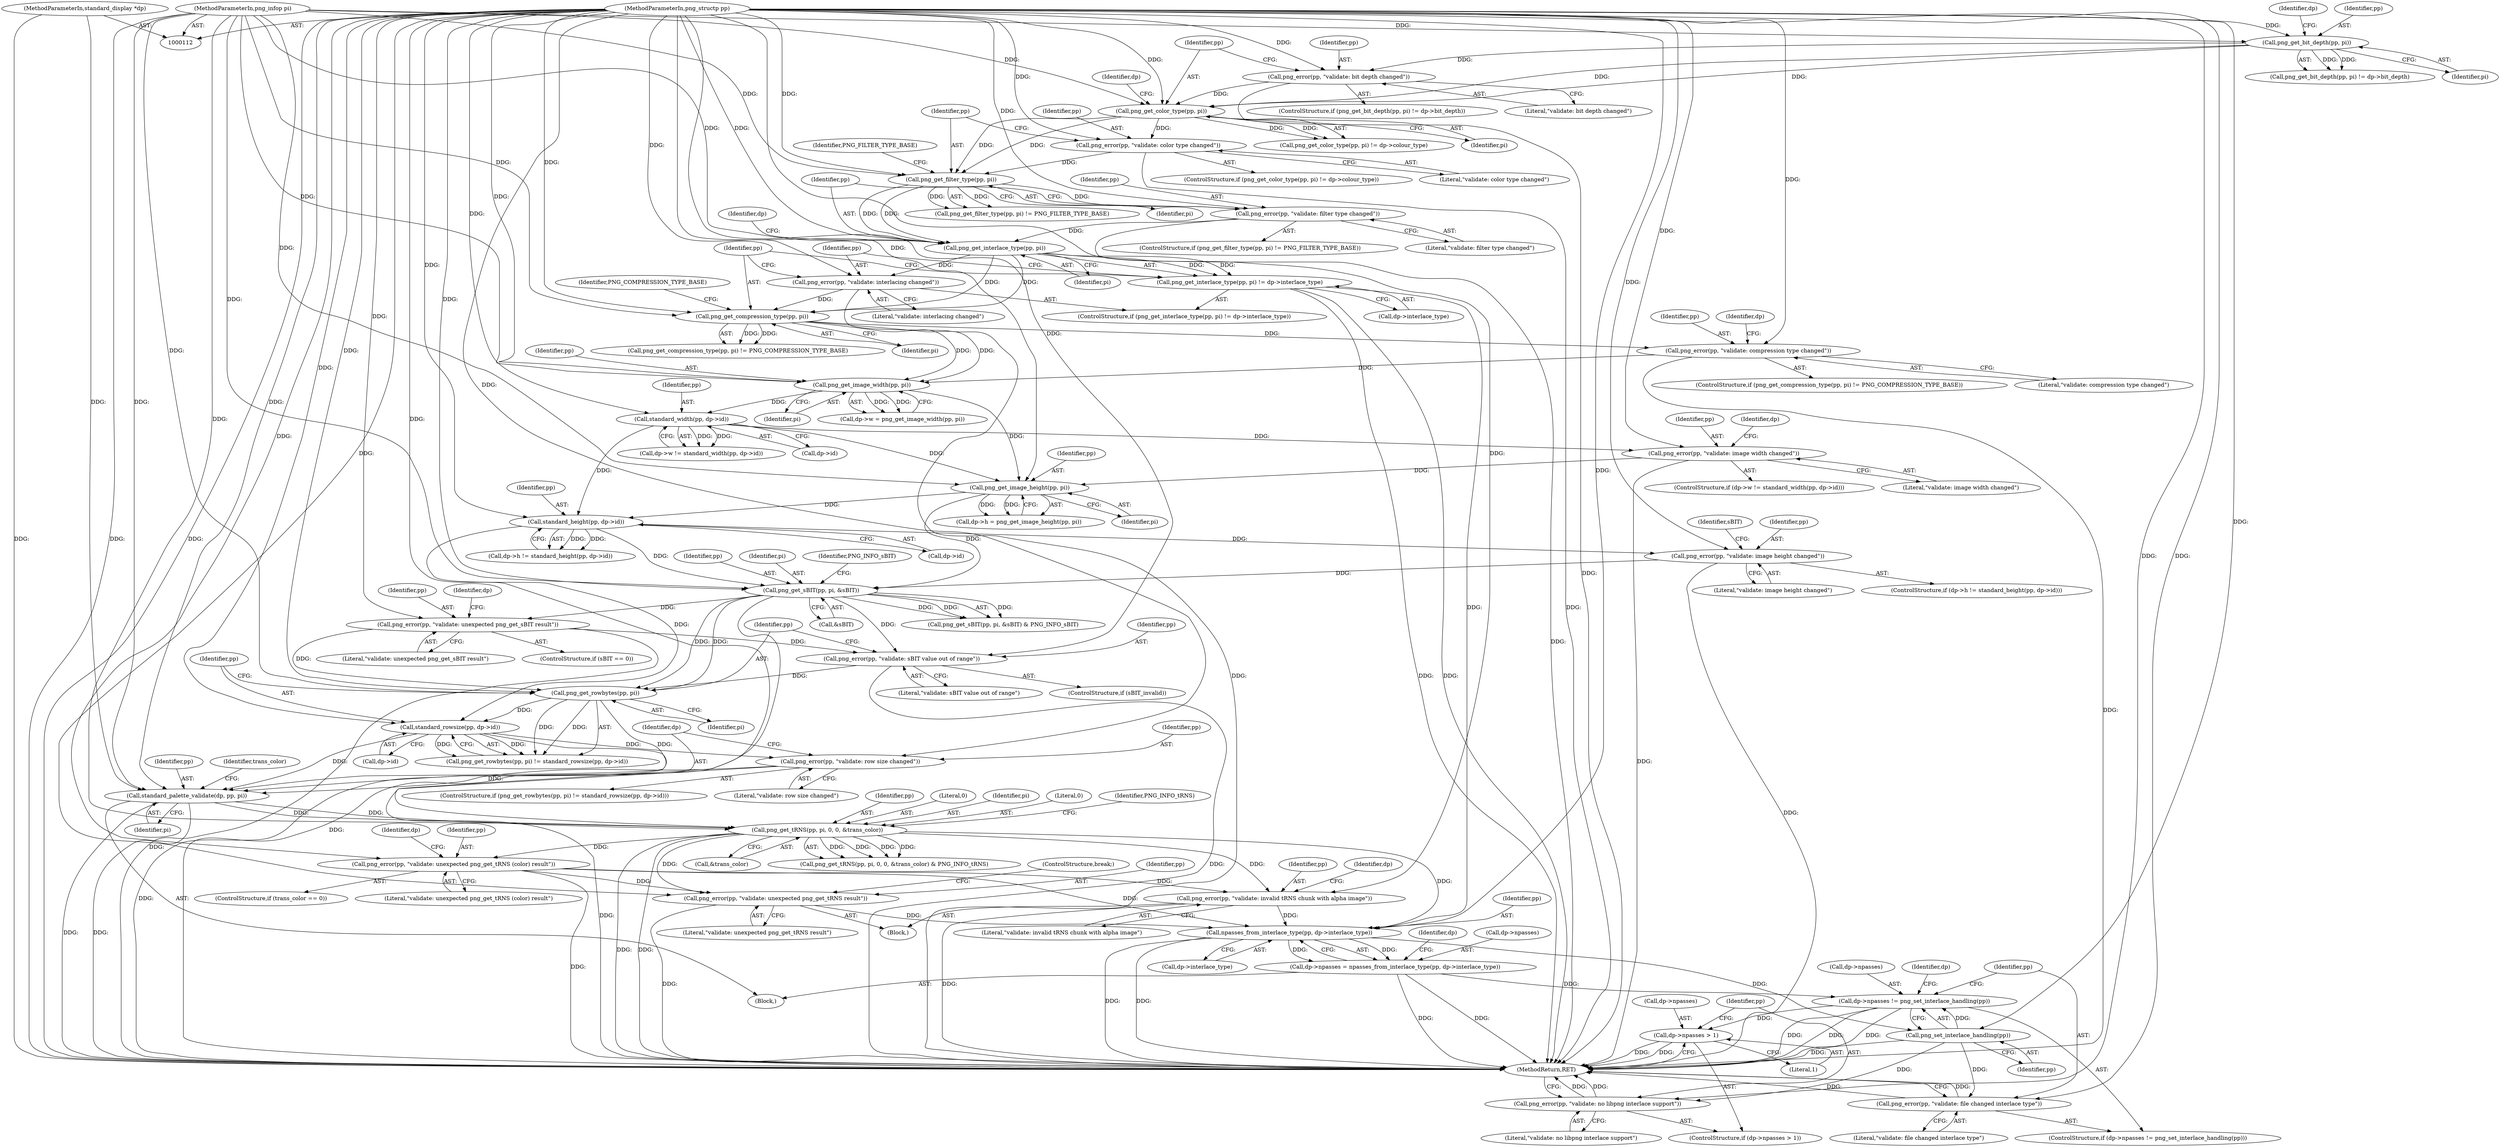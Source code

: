 digraph "0_Android_9d4853418ab2f754c2b63e091c29c5529b8b86ca_132@pointer" {
"1000507" [label="(Call,npasses_from_interlace_type(pp, dp->interlace_type))"];
"1000495" [label="(Call,png_error(pp, \"validate: unexpected png_get_tRNS result\"))"];
"1000411" [label="(Call,png_get_tRNS(pp, pi, 0, 0, &trans_color))"];
"1000400" [label="(Call,standard_palette_validate(dp, pp, pi))"];
"1000113" [label="(MethodParameterIn,standard_display *dp)"];
"1000397" [label="(Call,png_error(pp, \"validate: row size changed\"))"];
"1000392" [label="(Call,standard_rowsize(pp, dp->id))"];
"1000389" [label="(Call,png_get_rowbytes(pp, pi))"];
"1000215" [label="(Call,png_get_sBIT(pp, pi, &sBIT))"];
"1000200" [label="(Call,standard_height(pp, dp->id))"];
"1000192" [label="(Call,png_get_image_height(pp, pi))"];
"1000185" [label="(Call,png_error(pp, \"validate: image width changed\"))"];
"1000180" [label="(Call,standard_width(pp, dp->id))"];
"1000172" [label="(Call,png_get_image_width(pp, pi))"];
"1000165" [label="(Call,png_error(pp, \"validate: compression type changed\"))"];
"1000161" [label="(Call,png_get_compression_type(pp, pi))"];
"1000150" [label="(Call,png_get_interlace_type(pp, pi))"];
"1000141" [label="(Call,png_get_filter_type(pp, pi))"];
"1000136" [label="(Call,png_error(pp, \"validate: color type changed\"))"];
"1000130" [label="(Call,png_get_color_type(pp, pi))"];
"1000125" [label="(Call,png_error(pp, \"validate: bit depth changed\"))"];
"1000119" [label="(Call,png_get_bit_depth(pp, pi))"];
"1000114" [label="(MethodParameterIn,png_structp pp)"];
"1000115" [label="(MethodParameterIn,png_infop pi)"];
"1000145" [label="(Call,png_error(pp, \"validate: filter type changed\"))"];
"1000156" [label="(Call,png_error(pp, \"validate: interlacing changed\"))"];
"1000205" [label="(Call,png_error(pp, \"validate: image height changed\"))"];
"1000230" [label="(Call,png_error(pp, \"validate: unexpected png_get_sBIT result\"))"];
"1000384" [label="(Call,png_error(pp, \"validate: sBIT value out of range\"))"];
"1000424" [label="(Call,png_error(pp, \"validate: unexpected png_get_tRNS (color) result\"))"];
"1000500" [label="(Call,png_error(pp, \"validate: invalid tRNS chunk with alpha image\"))"];
"1000149" [label="(Call,png_get_interlace_type(pp, pi) != dp->interlace_type)"];
"1000503" [label="(Call,dp->npasses = npasses_from_interlace_type(pp, dp->interlace_type))"];
"1000519" [label="(Call,dp->npasses != png_set_interlace_handling(pp))"];
"1000530" [label="(Call,dp->npasses > 1)"];
"1000523" [label="(Call,png_set_interlace_handling(pp))"];
"1000525" [label="(Call,png_error(pp, \"validate: file changed interlace type\"))"];
"1000535" [label="(Call,png_error(pp, \"validate: no libpng interlace support\"))"];
"1000530" [label="(Call,dp->npasses > 1)"];
"1000389" [label="(Call,png_get_rowbytes(pp, pi))"];
"1000129" [label="(Call,png_get_color_type(pp, pi) != dp->colour_type)"];
"1000211" [label="(Identifier,sBIT)"];
"1000119" [label="(Call,png_get_bit_depth(pp, pi))"];
"1000520" [label="(Call,dp->npasses)"];
"1000202" [label="(Call,dp->id)"];
"1000216" [label="(Identifier,pp)"];
"1000538" [label="(MethodReturn,RET)"];
"1000160" [label="(Call,png_get_compression_type(pp, pi) != PNG_COMPRESSION_TYPE_BASE)"];
"1000524" [label="(Identifier,pp)"];
"1000392" [label="(Call,standard_rowsize(pp, dp->id))"];
"1000418" [label="(Identifier,PNG_INFO_tRNS)"];
"1000402" [label="(Identifier,pp)"];
"1000132" [label="(Identifier,pi)"];
"1000527" [label="(Literal,\"validate: file changed interlace type\")"];
"1000167" [label="(Literal,\"validate: compression type changed\")"];
"1000431" [label="(Block,)"];
"1000201" [label="(Identifier,pp)"];
"1000134" [label="(Identifier,dp)"];
"1000390" [label="(Identifier,pp)"];
"1000126" [label="(Identifier,pp)"];
"1000174" [label="(Identifier,pi)"];
"1000497" [label="(Literal,\"validate: unexpected png_get_tRNS result\")"];
"1000128" [label="(ControlStructure,if (png_get_color_type(pp, pi) != dp->colour_type))"];
"1000231" [label="(Identifier,pp)"];
"1000138" [label="(Literal,\"validate: color type changed\")"];
"1000397" [label="(Call,png_error(pp, \"validate: row size changed\"))"];
"1000501" [label="(Identifier,pp)"];
"1000195" [label="(ControlStructure,if (dp->h != standard_height(pp, dp->id)))"];
"1000148" [label="(ControlStructure,if (png_get_interlace_type(pp, pi) != dp->interlace_type))"];
"1000154" [label="(Identifier,dp)"];
"1000151" [label="(Identifier,pp)"];
"1000388" [label="(Call,png_get_rowbytes(pp, pi) != standard_rowsize(pp, dp->id))"];
"1000193" [label="(Identifier,pp)"];
"1000529" [label="(ControlStructure,if (dp->npasses > 1))"];
"1000500" [label="(Call,png_error(pp, \"validate: invalid tRNS chunk with alpha image\"))"];
"1000142" [label="(Identifier,pp)"];
"1000118" [label="(Call,png_get_bit_depth(pp, pi) != dp->bit_depth)"];
"1000149" [label="(Call,png_get_interlace_type(pp, pi) != dp->interlace_type)"];
"1000534" [label="(Literal,1)"];
"1000387" [label="(ControlStructure,if (png_get_rowbytes(pp, pi) != standard_rowsize(pp, dp->id)))"];
"1000172" [label="(Call,png_get_image_width(pp, pi))"];
"1000518" [label="(ControlStructure,if (dp->npasses != png_set_interlace_handling(pp)))"];
"1000120" [label="(Identifier,pp)"];
"1000125" [label="(Call,png_error(pp, \"validate: bit depth changed\"))"];
"1000515" [label="(Identifier,dp)"];
"1000398" [label="(Identifier,pp)"];
"1000394" [label="(Call,dp->id)"];
"1000401" [label="(Identifier,dp)"];
"1000115" [label="(MethodParameterIn,png_infop pi)"];
"1000173" [label="(Identifier,pp)"];
"1000206" [label="(Identifier,pp)"];
"1000226" [label="(ControlStructure,if (sBIT == 0))"];
"1000186" [label="(Identifier,pp)"];
"1000536" [label="(Identifier,pp)"];
"1000176" [label="(Call,dp->w != standard_width(pp, dp->id))"];
"1000382" [label="(ControlStructure,if (sBIT_invalid))"];
"1000166" [label="(Identifier,pp)"];
"1000123" [label="(Identifier,dp)"];
"1000136" [label="(Call,png_error(pp, \"validate: color type changed\"))"];
"1000116" [label="(Block,)"];
"1000507" [label="(Call,npasses_from_interlace_type(pp, dp->interlace_type))"];
"1000416" [label="(Call,&trans_color)"];
"1000205" [label="(Call,png_error(pp, \"validate: image height changed\"))"];
"1000121" [label="(Identifier,pi)"];
"1000194" [label="(Identifier,pi)"];
"1000214" [label="(Call,png_get_sBIT(pp, pi, &sBIT) & PNG_INFO_sBIT)"];
"1000385" [label="(Identifier,pp)"];
"1000217" [label="(Identifier,pi)"];
"1000130" [label="(Call,png_get_color_type(pp, pi))"];
"1000232" [label="(Literal,\"validate: unexpected png_get_sBIT result\")"];
"1000113" [label="(MethodParameterIn,standard_display *dp)"];
"1000158" [label="(Literal,\"validate: interlacing changed\")"];
"1000426" [label="(Literal,\"validate: unexpected png_get_tRNS (color) result\")"];
"1000526" [label="(Identifier,pp)"];
"1000165" [label="(Call,png_error(pp, \"validate: compression type changed\"))"];
"1000519" [label="(Call,dp->npasses != png_set_interlace_handling(pp))"];
"1000412" [label="(Identifier,pp)"];
"1000537" [label="(Literal,\"validate: no libpng interlace support\")"];
"1000159" [label="(ControlStructure,if (png_get_compression_type(pp, pi) != PNG_COMPRESSION_TYPE_BASE))"];
"1000162" [label="(Identifier,pp)"];
"1000156" [label="(Call,png_error(pp, \"validate: interlacing changed\"))"];
"1000420" [label="(ControlStructure,if (trans_color == 0))"];
"1000504" [label="(Call,dp->npasses)"];
"1000144" [label="(Identifier,PNG_FILTER_TYPE_BASE)"];
"1000414" [label="(Literal,0)"];
"1000503" [label="(Call,dp->npasses = npasses_from_interlace_type(pp, dp->interlace_type))"];
"1000525" [label="(Call,png_error(pp, \"validate: file changed interlace type\"))"];
"1000117" [label="(ControlStructure,if (png_get_bit_depth(pp, pi) != dp->bit_depth))"];
"1000141" [label="(Call,png_get_filter_type(pp, pi))"];
"1000147" [label="(Literal,\"validate: filter type changed\")"];
"1000215" [label="(Call,png_get_sBIT(pp, pi, &sBIT))"];
"1000150" [label="(Call,png_get_interlace_type(pp, pi))"];
"1000384" [label="(Call,png_error(pp, \"validate: sBIT value out of range\"))"];
"1000168" [label="(Call,dp->w = png_get_image_width(pp, pi))"];
"1000187" [label="(Literal,\"validate: image width changed\")"];
"1000190" [label="(Identifier,dp)"];
"1000152" [label="(Identifier,pi)"];
"1000425" [label="(Identifier,pp)"];
"1000393" [label="(Identifier,pp)"];
"1000164" [label="(Identifier,PNG_COMPRESSION_TYPE_BASE)"];
"1000127" [label="(Literal,\"validate: bit depth changed\")"];
"1000535" [label="(Call,png_error(pp, \"validate: no libpng interlace support\"))"];
"1000137" [label="(Identifier,pp)"];
"1000140" [label="(Call,png_get_filter_type(pp, pi) != PNG_FILTER_TYPE_BASE)"];
"1000153" [label="(Call,dp->interlace_type)"];
"1000145" [label="(Call,png_error(pp, \"validate: filter type changed\"))"];
"1000505" [label="(Identifier,dp)"];
"1000502" [label="(Literal,\"validate: invalid tRNS chunk with alpha image\")"];
"1000424" [label="(Call,png_error(pp, \"validate: unexpected png_get_tRNS (color) result\"))"];
"1000403" [label="(Identifier,pi)"];
"1000218" [label="(Call,&sBIT)"];
"1000386" [label="(Literal,\"validate: sBIT value out of range\")"];
"1000498" [label="(ControlStructure,break;)"];
"1000175" [label="(ControlStructure,if (dp->w != standard_width(pp, dp->id)))"];
"1000170" [label="(Identifier,dp)"];
"1000139" [label="(ControlStructure,if (png_get_filter_type(pp, pi) != PNG_FILTER_TYPE_BASE))"];
"1000200" [label="(Call,standard_height(pp, dp->id))"];
"1000161" [label="(Call,png_get_compression_type(pp, pi))"];
"1000207" [label="(Literal,\"validate: image height changed\")"];
"1000163" [label="(Identifier,pi)"];
"1000114" [label="(MethodParameterIn,png_structp pp)"];
"1000495" [label="(Call,png_error(pp, \"validate: unexpected png_get_tRNS result\"))"];
"1000509" [label="(Call,dp->interlace_type)"];
"1000531" [label="(Call,dp->npasses)"];
"1000532" [label="(Identifier,dp)"];
"1000400" [label="(Call,standard_palette_validate(dp, pp, pi))"];
"1000230" [label="(Call,png_error(pp, \"validate: unexpected png_get_sBIT result\"))"];
"1000143" [label="(Identifier,pi)"];
"1000180" [label="(Call,standard_width(pp, dp->id))"];
"1000157" [label="(Identifier,pp)"];
"1000399" [label="(Literal,\"validate: row size changed\")"];
"1000413" [label="(Identifier,pi)"];
"1000411" [label="(Call,png_get_tRNS(pp, pi, 0, 0, &trans_color))"];
"1000220" [label="(Identifier,PNG_INFO_sBIT)"];
"1000185" [label="(Call,png_error(pp, \"validate: image width changed\"))"];
"1000496" [label="(Identifier,pp)"];
"1000410" [label="(Call,png_get_tRNS(pp, pi, 0, 0, &trans_color) & PNG_INFO_tRNS)"];
"1000236" [label="(Identifier,dp)"];
"1000407" [label="(Identifier,trans_color)"];
"1000181" [label="(Identifier,pp)"];
"1000429" [label="(Identifier,dp)"];
"1000391" [label="(Identifier,pi)"];
"1000523" [label="(Call,png_set_interlace_handling(pp))"];
"1000415" [label="(Literal,0)"];
"1000192" [label="(Call,png_get_image_height(pp, pi))"];
"1000196" [label="(Call,dp->h != standard_height(pp, dp->id))"];
"1000188" [label="(Call,dp->h = png_get_image_height(pp, pi))"];
"1000131" [label="(Identifier,pp)"];
"1000182" [label="(Call,dp->id)"];
"1000508" [label="(Identifier,pp)"];
"1000146" [label="(Identifier,pp)"];
"1000507" -> "1000503"  [label="AST: "];
"1000507" -> "1000509"  [label="CFG: "];
"1000508" -> "1000507"  [label="AST: "];
"1000509" -> "1000507"  [label="AST: "];
"1000503" -> "1000507"  [label="CFG: "];
"1000507" -> "1000538"  [label="DDG: "];
"1000507" -> "1000538"  [label="DDG: "];
"1000507" -> "1000503"  [label="DDG: "];
"1000507" -> "1000503"  [label="DDG: "];
"1000495" -> "1000507"  [label="DDG: "];
"1000411" -> "1000507"  [label="DDG: "];
"1000424" -> "1000507"  [label="DDG: "];
"1000500" -> "1000507"  [label="DDG: "];
"1000114" -> "1000507"  [label="DDG: "];
"1000149" -> "1000507"  [label="DDG: "];
"1000507" -> "1000523"  [label="DDG: "];
"1000495" -> "1000431"  [label="AST: "];
"1000495" -> "1000497"  [label="CFG: "];
"1000496" -> "1000495"  [label="AST: "];
"1000497" -> "1000495"  [label="AST: "];
"1000498" -> "1000495"  [label="CFG: "];
"1000495" -> "1000538"  [label="DDG: "];
"1000411" -> "1000495"  [label="DDG: "];
"1000424" -> "1000495"  [label="DDG: "];
"1000114" -> "1000495"  [label="DDG: "];
"1000411" -> "1000410"  [label="AST: "];
"1000411" -> "1000416"  [label="CFG: "];
"1000412" -> "1000411"  [label="AST: "];
"1000413" -> "1000411"  [label="AST: "];
"1000414" -> "1000411"  [label="AST: "];
"1000415" -> "1000411"  [label="AST: "];
"1000416" -> "1000411"  [label="AST: "];
"1000418" -> "1000411"  [label="CFG: "];
"1000411" -> "1000538"  [label="DDG: "];
"1000411" -> "1000538"  [label="DDG: "];
"1000411" -> "1000410"  [label="DDG: "];
"1000411" -> "1000410"  [label="DDG: "];
"1000411" -> "1000410"  [label="DDG: "];
"1000411" -> "1000410"  [label="DDG: "];
"1000400" -> "1000411"  [label="DDG: "];
"1000400" -> "1000411"  [label="DDG: "];
"1000114" -> "1000411"  [label="DDG: "];
"1000115" -> "1000411"  [label="DDG: "];
"1000411" -> "1000424"  [label="DDG: "];
"1000411" -> "1000500"  [label="DDG: "];
"1000400" -> "1000116"  [label="AST: "];
"1000400" -> "1000403"  [label="CFG: "];
"1000401" -> "1000400"  [label="AST: "];
"1000402" -> "1000400"  [label="AST: "];
"1000403" -> "1000400"  [label="AST: "];
"1000407" -> "1000400"  [label="CFG: "];
"1000400" -> "1000538"  [label="DDG: "];
"1000400" -> "1000538"  [label="DDG: "];
"1000113" -> "1000400"  [label="DDG: "];
"1000397" -> "1000400"  [label="DDG: "];
"1000392" -> "1000400"  [label="DDG: "];
"1000114" -> "1000400"  [label="DDG: "];
"1000389" -> "1000400"  [label="DDG: "];
"1000115" -> "1000400"  [label="DDG: "];
"1000113" -> "1000112"  [label="AST: "];
"1000113" -> "1000538"  [label="DDG: "];
"1000397" -> "1000387"  [label="AST: "];
"1000397" -> "1000399"  [label="CFG: "];
"1000398" -> "1000397"  [label="AST: "];
"1000399" -> "1000397"  [label="AST: "];
"1000401" -> "1000397"  [label="CFG: "];
"1000397" -> "1000538"  [label="DDG: "];
"1000392" -> "1000397"  [label="DDG: "];
"1000114" -> "1000397"  [label="DDG: "];
"1000392" -> "1000388"  [label="AST: "];
"1000392" -> "1000394"  [label="CFG: "];
"1000393" -> "1000392"  [label="AST: "];
"1000394" -> "1000392"  [label="AST: "];
"1000388" -> "1000392"  [label="CFG: "];
"1000392" -> "1000538"  [label="DDG: "];
"1000392" -> "1000388"  [label="DDG: "];
"1000392" -> "1000388"  [label="DDG: "];
"1000389" -> "1000392"  [label="DDG: "];
"1000114" -> "1000392"  [label="DDG: "];
"1000200" -> "1000392"  [label="DDG: "];
"1000389" -> "1000388"  [label="AST: "];
"1000389" -> "1000391"  [label="CFG: "];
"1000390" -> "1000389"  [label="AST: "];
"1000391" -> "1000389"  [label="AST: "];
"1000393" -> "1000389"  [label="CFG: "];
"1000389" -> "1000388"  [label="DDG: "];
"1000389" -> "1000388"  [label="DDG: "];
"1000215" -> "1000389"  [label="DDG: "];
"1000215" -> "1000389"  [label="DDG: "];
"1000230" -> "1000389"  [label="DDG: "];
"1000384" -> "1000389"  [label="DDG: "];
"1000114" -> "1000389"  [label="DDG: "];
"1000115" -> "1000389"  [label="DDG: "];
"1000215" -> "1000214"  [label="AST: "];
"1000215" -> "1000218"  [label="CFG: "];
"1000216" -> "1000215"  [label="AST: "];
"1000217" -> "1000215"  [label="AST: "];
"1000218" -> "1000215"  [label="AST: "];
"1000220" -> "1000215"  [label="CFG: "];
"1000215" -> "1000538"  [label="DDG: "];
"1000215" -> "1000214"  [label="DDG: "];
"1000215" -> "1000214"  [label="DDG: "];
"1000215" -> "1000214"  [label="DDG: "];
"1000200" -> "1000215"  [label="DDG: "];
"1000205" -> "1000215"  [label="DDG: "];
"1000114" -> "1000215"  [label="DDG: "];
"1000192" -> "1000215"  [label="DDG: "];
"1000115" -> "1000215"  [label="DDG: "];
"1000215" -> "1000230"  [label="DDG: "];
"1000215" -> "1000384"  [label="DDG: "];
"1000200" -> "1000196"  [label="AST: "];
"1000200" -> "1000202"  [label="CFG: "];
"1000201" -> "1000200"  [label="AST: "];
"1000202" -> "1000200"  [label="AST: "];
"1000196" -> "1000200"  [label="CFG: "];
"1000200" -> "1000196"  [label="DDG: "];
"1000200" -> "1000196"  [label="DDG: "];
"1000192" -> "1000200"  [label="DDG: "];
"1000114" -> "1000200"  [label="DDG: "];
"1000180" -> "1000200"  [label="DDG: "];
"1000200" -> "1000205"  [label="DDG: "];
"1000192" -> "1000188"  [label="AST: "];
"1000192" -> "1000194"  [label="CFG: "];
"1000193" -> "1000192"  [label="AST: "];
"1000194" -> "1000192"  [label="AST: "];
"1000188" -> "1000192"  [label="CFG: "];
"1000192" -> "1000188"  [label="DDG: "];
"1000192" -> "1000188"  [label="DDG: "];
"1000185" -> "1000192"  [label="DDG: "];
"1000180" -> "1000192"  [label="DDG: "];
"1000114" -> "1000192"  [label="DDG: "];
"1000172" -> "1000192"  [label="DDG: "];
"1000115" -> "1000192"  [label="DDG: "];
"1000185" -> "1000175"  [label="AST: "];
"1000185" -> "1000187"  [label="CFG: "];
"1000186" -> "1000185"  [label="AST: "];
"1000187" -> "1000185"  [label="AST: "];
"1000190" -> "1000185"  [label="CFG: "];
"1000185" -> "1000538"  [label="DDG: "];
"1000180" -> "1000185"  [label="DDG: "];
"1000114" -> "1000185"  [label="DDG: "];
"1000180" -> "1000176"  [label="AST: "];
"1000180" -> "1000182"  [label="CFG: "];
"1000181" -> "1000180"  [label="AST: "];
"1000182" -> "1000180"  [label="AST: "];
"1000176" -> "1000180"  [label="CFG: "];
"1000180" -> "1000176"  [label="DDG: "];
"1000180" -> "1000176"  [label="DDG: "];
"1000172" -> "1000180"  [label="DDG: "];
"1000114" -> "1000180"  [label="DDG: "];
"1000172" -> "1000168"  [label="AST: "];
"1000172" -> "1000174"  [label="CFG: "];
"1000173" -> "1000172"  [label="AST: "];
"1000174" -> "1000172"  [label="AST: "];
"1000168" -> "1000172"  [label="CFG: "];
"1000172" -> "1000168"  [label="DDG: "];
"1000172" -> "1000168"  [label="DDG: "];
"1000165" -> "1000172"  [label="DDG: "];
"1000161" -> "1000172"  [label="DDG: "];
"1000161" -> "1000172"  [label="DDG: "];
"1000114" -> "1000172"  [label="DDG: "];
"1000115" -> "1000172"  [label="DDG: "];
"1000165" -> "1000159"  [label="AST: "];
"1000165" -> "1000167"  [label="CFG: "];
"1000166" -> "1000165"  [label="AST: "];
"1000167" -> "1000165"  [label="AST: "];
"1000170" -> "1000165"  [label="CFG: "];
"1000165" -> "1000538"  [label="DDG: "];
"1000161" -> "1000165"  [label="DDG: "];
"1000114" -> "1000165"  [label="DDG: "];
"1000161" -> "1000160"  [label="AST: "];
"1000161" -> "1000163"  [label="CFG: "];
"1000162" -> "1000161"  [label="AST: "];
"1000163" -> "1000161"  [label="AST: "];
"1000164" -> "1000161"  [label="CFG: "];
"1000161" -> "1000160"  [label="DDG: "];
"1000161" -> "1000160"  [label="DDG: "];
"1000150" -> "1000161"  [label="DDG: "];
"1000150" -> "1000161"  [label="DDG: "];
"1000156" -> "1000161"  [label="DDG: "];
"1000114" -> "1000161"  [label="DDG: "];
"1000115" -> "1000161"  [label="DDG: "];
"1000150" -> "1000149"  [label="AST: "];
"1000150" -> "1000152"  [label="CFG: "];
"1000151" -> "1000150"  [label="AST: "];
"1000152" -> "1000150"  [label="AST: "];
"1000154" -> "1000150"  [label="CFG: "];
"1000150" -> "1000149"  [label="DDG: "];
"1000150" -> "1000149"  [label="DDG: "];
"1000141" -> "1000150"  [label="DDG: "];
"1000141" -> "1000150"  [label="DDG: "];
"1000145" -> "1000150"  [label="DDG: "];
"1000114" -> "1000150"  [label="DDG: "];
"1000115" -> "1000150"  [label="DDG: "];
"1000150" -> "1000156"  [label="DDG: "];
"1000141" -> "1000140"  [label="AST: "];
"1000141" -> "1000143"  [label="CFG: "];
"1000142" -> "1000141"  [label="AST: "];
"1000143" -> "1000141"  [label="AST: "];
"1000144" -> "1000141"  [label="CFG: "];
"1000141" -> "1000140"  [label="DDG: "];
"1000141" -> "1000140"  [label="DDG: "];
"1000136" -> "1000141"  [label="DDG: "];
"1000130" -> "1000141"  [label="DDG: "];
"1000130" -> "1000141"  [label="DDG: "];
"1000114" -> "1000141"  [label="DDG: "];
"1000115" -> "1000141"  [label="DDG: "];
"1000141" -> "1000145"  [label="DDG: "];
"1000136" -> "1000128"  [label="AST: "];
"1000136" -> "1000138"  [label="CFG: "];
"1000137" -> "1000136"  [label="AST: "];
"1000138" -> "1000136"  [label="AST: "];
"1000142" -> "1000136"  [label="CFG: "];
"1000136" -> "1000538"  [label="DDG: "];
"1000130" -> "1000136"  [label="DDG: "];
"1000114" -> "1000136"  [label="DDG: "];
"1000130" -> "1000129"  [label="AST: "];
"1000130" -> "1000132"  [label="CFG: "];
"1000131" -> "1000130"  [label="AST: "];
"1000132" -> "1000130"  [label="AST: "];
"1000134" -> "1000130"  [label="CFG: "];
"1000130" -> "1000129"  [label="DDG: "];
"1000130" -> "1000129"  [label="DDG: "];
"1000125" -> "1000130"  [label="DDG: "];
"1000119" -> "1000130"  [label="DDG: "];
"1000119" -> "1000130"  [label="DDG: "];
"1000114" -> "1000130"  [label="DDG: "];
"1000115" -> "1000130"  [label="DDG: "];
"1000125" -> "1000117"  [label="AST: "];
"1000125" -> "1000127"  [label="CFG: "];
"1000126" -> "1000125"  [label="AST: "];
"1000127" -> "1000125"  [label="AST: "];
"1000131" -> "1000125"  [label="CFG: "];
"1000125" -> "1000538"  [label="DDG: "];
"1000119" -> "1000125"  [label="DDG: "];
"1000114" -> "1000125"  [label="DDG: "];
"1000119" -> "1000118"  [label="AST: "];
"1000119" -> "1000121"  [label="CFG: "];
"1000120" -> "1000119"  [label="AST: "];
"1000121" -> "1000119"  [label="AST: "];
"1000123" -> "1000119"  [label="CFG: "];
"1000119" -> "1000118"  [label="DDG: "];
"1000119" -> "1000118"  [label="DDG: "];
"1000114" -> "1000119"  [label="DDG: "];
"1000115" -> "1000119"  [label="DDG: "];
"1000114" -> "1000112"  [label="AST: "];
"1000114" -> "1000538"  [label="DDG: "];
"1000114" -> "1000145"  [label="DDG: "];
"1000114" -> "1000156"  [label="DDG: "];
"1000114" -> "1000205"  [label="DDG: "];
"1000114" -> "1000230"  [label="DDG: "];
"1000114" -> "1000384"  [label="DDG: "];
"1000114" -> "1000424"  [label="DDG: "];
"1000114" -> "1000500"  [label="DDG: "];
"1000114" -> "1000523"  [label="DDG: "];
"1000114" -> "1000525"  [label="DDG: "];
"1000114" -> "1000535"  [label="DDG: "];
"1000115" -> "1000112"  [label="AST: "];
"1000115" -> "1000538"  [label="DDG: "];
"1000145" -> "1000139"  [label="AST: "];
"1000145" -> "1000147"  [label="CFG: "];
"1000146" -> "1000145"  [label="AST: "];
"1000147" -> "1000145"  [label="AST: "];
"1000151" -> "1000145"  [label="CFG: "];
"1000145" -> "1000538"  [label="DDG: "];
"1000156" -> "1000148"  [label="AST: "];
"1000156" -> "1000158"  [label="CFG: "];
"1000157" -> "1000156"  [label="AST: "];
"1000158" -> "1000156"  [label="AST: "];
"1000162" -> "1000156"  [label="CFG: "];
"1000156" -> "1000538"  [label="DDG: "];
"1000205" -> "1000195"  [label="AST: "];
"1000205" -> "1000207"  [label="CFG: "];
"1000206" -> "1000205"  [label="AST: "];
"1000207" -> "1000205"  [label="AST: "];
"1000211" -> "1000205"  [label="CFG: "];
"1000205" -> "1000538"  [label="DDG: "];
"1000230" -> "1000226"  [label="AST: "];
"1000230" -> "1000232"  [label="CFG: "];
"1000231" -> "1000230"  [label="AST: "];
"1000232" -> "1000230"  [label="AST: "];
"1000236" -> "1000230"  [label="CFG: "];
"1000230" -> "1000538"  [label="DDG: "];
"1000230" -> "1000384"  [label="DDG: "];
"1000384" -> "1000382"  [label="AST: "];
"1000384" -> "1000386"  [label="CFG: "];
"1000385" -> "1000384"  [label="AST: "];
"1000386" -> "1000384"  [label="AST: "];
"1000390" -> "1000384"  [label="CFG: "];
"1000384" -> "1000538"  [label="DDG: "];
"1000424" -> "1000420"  [label="AST: "];
"1000424" -> "1000426"  [label="CFG: "];
"1000425" -> "1000424"  [label="AST: "];
"1000426" -> "1000424"  [label="AST: "];
"1000429" -> "1000424"  [label="CFG: "];
"1000424" -> "1000538"  [label="DDG: "];
"1000424" -> "1000500"  [label="DDG: "];
"1000500" -> "1000431"  [label="AST: "];
"1000500" -> "1000502"  [label="CFG: "];
"1000501" -> "1000500"  [label="AST: "];
"1000502" -> "1000500"  [label="AST: "];
"1000505" -> "1000500"  [label="CFG: "];
"1000500" -> "1000538"  [label="DDG: "];
"1000149" -> "1000148"  [label="AST: "];
"1000149" -> "1000153"  [label="CFG: "];
"1000153" -> "1000149"  [label="AST: "];
"1000157" -> "1000149"  [label="CFG: "];
"1000162" -> "1000149"  [label="CFG: "];
"1000149" -> "1000538"  [label="DDG: "];
"1000149" -> "1000538"  [label="DDG: "];
"1000503" -> "1000116"  [label="AST: "];
"1000504" -> "1000503"  [label="AST: "];
"1000515" -> "1000503"  [label="CFG: "];
"1000503" -> "1000538"  [label="DDG: "];
"1000503" -> "1000538"  [label="DDG: "];
"1000503" -> "1000519"  [label="DDG: "];
"1000519" -> "1000518"  [label="AST: "];
"1000519" -> "1000523"  [label="CFG: "];
"1000520" -> "1000519"  [label="AST: "];
"1000523" -> "1000519"  [label="AST: "];
"1000526" -> "1000519"  [label="CFG: "];
"1000532" -> "1000519"  [label="CFG: "];
"1000519" -> "1000538"  [label="DDG: "];
"1000519" -> "1000538"  [label="DDG: "];
"1000519" -> "1000538"  [label="DDG: "];
"1000523" -> "1000519"  [label="DDG: "];
"1000519" -> "1000530"  [label="DDG: "];
"1000530" -> "1000529"  [label="AST: "];
"1000530" -> "1000534"  [label="CFG: "];
"1000531" -> "1000530"  [label="AST: "];
"1000534" -> "1000530"  [label="AST: "];
"1000536" -> "1000530"  [label="CFG: "];
"1000538" -> "1000530"  [label="CFG: "];
"1000530" -> "1000538"  [label="DDG: "];
"1000530" -> "1000538"  [label="DDG: "];
"1000523" -> "1000524"  [label="CFG: "];
"1000524" -> "1000523"  [label="AST: "];
"1000523" -> "1000538"  [label="DDG: "];
"1000523" -> "1000525"  [label="DDG: "];
"1000523" -> "1000535"  [label="DDG: "];
"1000525" -> "1000518"  [label="AST: "];
"1000525" -> "1000527"  [label="CFG: "];
"1000526" -> "1000525"  [label="AST: "];
"1000527" -> "1000525"  [label="AST: "];
"1000538" -> "1000525"  [label="CFG: "];
"1000525" -> "1000538"  [label="DDG: "];
"1000525" -> "1000538"  [label="DDG: "];
"1000535" -> "1000529"  [label="AST: "];
"1000535" -> "1000537"  [label="CFG: "];
"1000536" -> "1000535"  [label="AST: "];
"1000537" -> "1000535"  [label="AST: "];
"1000538" -> "1000535"  [label="CFG: "];
"1000535" -> "1000538"  [label="DDG: "];
"1000535" -> "1000538"  [label="DDG: "];
}
